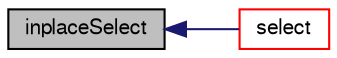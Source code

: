 digraph "inplaceSelect"
{
  bgcolor="transparent";
  edge [fontname="FreeSans",fontsize="10",labelfontname="FreeSans",labelfontsize="10"];
  node [fontname="FreeSans",fontsize="10",shape=record];
  rankdir="LR";
  Node202 [label="inplaceSelect",height=0.2,width=0.4,color="black", fillcolor="grey75", style="filled", fontcolor="black"];
  Node202 -> Node203 [dir="back",color="midnightblue",fontsize="10",style="solid",fontname="FreeSans"];
  Node203 [label="select",height=0.2,width=0.4,color="red",URL="$a28166.html#a1a994daffc69c784ae502c85cbf3db35",tooltip="Select a list of values that are within the ranges. "];
}
